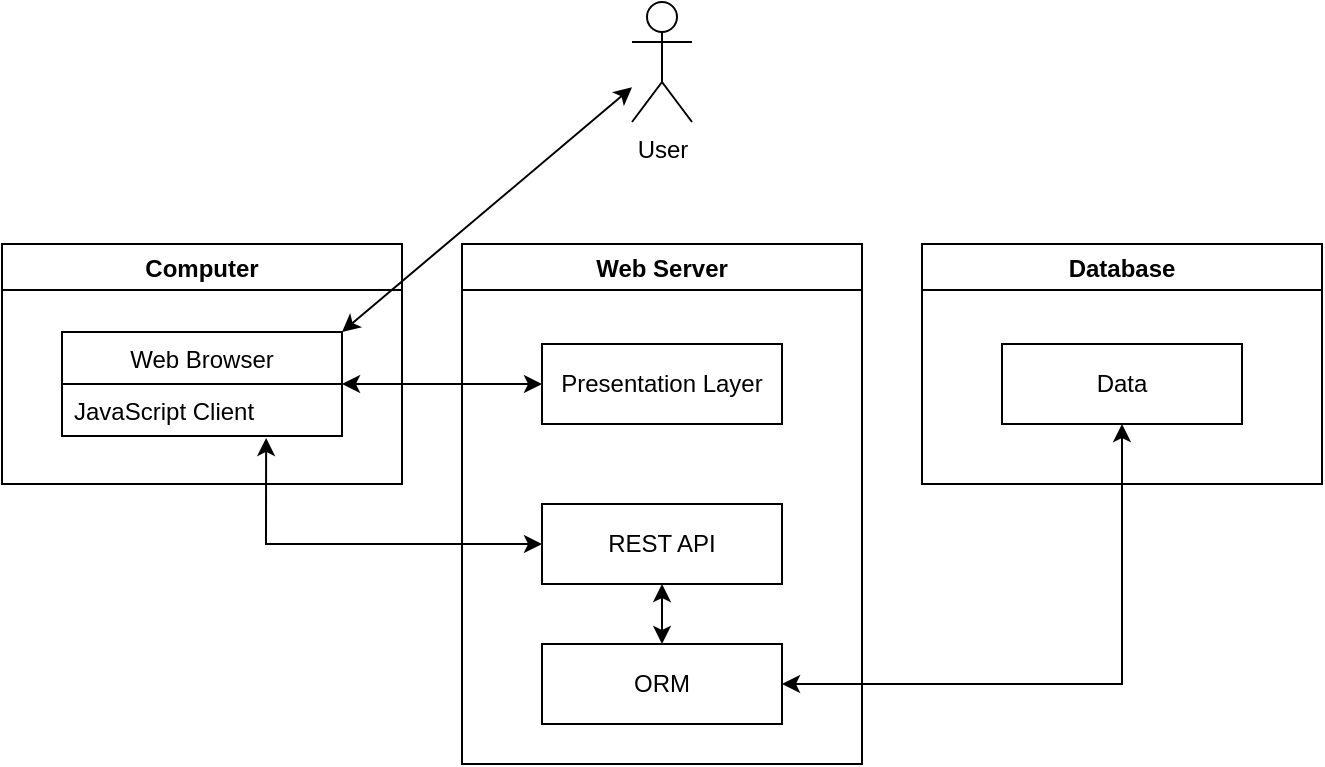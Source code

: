 <mxfile version="15.0.3" type="device"><diagram id="czTveMGGBh_xyGGCEepL" name="Page-1"><mxGraphModel dx="1483" dy="787" grid="1" gridSize="10" guides="1" tooltips="1" connect="1" arrows="1" fold="1" page="1" pageScale="1" pageWidth="850" pageHeight="1100" math="0" shadow="0"><root><mxCell id="0"/><mxCell id="1" parent="0"/><mxCell id="SRJrmBkxoQNIclSBtQJl-1" value="User" style="shape=umlActor;verticalLabelPosition=bottom;verticalAlign=top;html=1;outlineConnect=0;" parent="1" vertex="1"><mxGeometry x="425" y="99" width="30" height="60" as="geometry"/></mxCell><mxCell id="SRJrmBkxoQNIclSBtQJl-2" value="Computer" style="swimlane;" parent="1" vertex="1"><mxGeometry x="110" y="220" width="200" height="120" as="geometry"/></mxCell><mxCell id="SRJrmBkxoQNIclSBtQJl-5" value="Web Browser" style="swimlane;fontStyle=0;childLayout=stackLayout;horizontal=1;startSize=26;horizontalStack=0;resizeParent=1;resizeParentMax=0;resizeLast=0;collapsible=1;marginBottom=0;" parent="SRJrmBkxoQNIclSBtQJl-2" vertex="1"><mxGeometry x="30" y="44" width="140" height="52" as="geometry"/></mxCell><mxCell id="l0OdvoP1ktCrHsql6ZBj-3" value="JavaScript Client" style="text;strokeColor=none;fillColor=none;align=left;verticalAlign=top;spacingLeft=4;spacingRight=4;overflow=hidden;rotatable=0;points=[[0,0.5],[1,0.5]];portConstraint=eastwest;" parent="SRJrmBkxoQNIclSBtQJl-5" vertex="1"><mxGeometry y="26" width="140" height="26" as="geometry"/></mxCell><mxCell id="SRJrmBkxoQNIclSBtQJl-9" style="rounded=0;orthogonalLoop=1;jettySize=auto;html=1;startArrow=classic;startFill=1;exitX=1;exitY=0;exitDx=0;exitDy=0;" parent="1" source="SRJrmBkxoQNIclSBtQJl-5" target="SRJrmBkxoQNIclSBtQJl-1" edge="1"><mxGeometry relative="1" as="geometry"><mxPoint x="280" y="230" as="sourcePoint"/></mxGeometry></mxCell><mxCell id="9EjStA-koEpZucOAnC25-1" value="Web Server" style="swimlane;" parent="1" vertex="1"><mxGeometry x="340" y="220" width="200" height="260" as="geometry"/></mxCell><mxCell id="9EjStA-koEpZucOAnC25-4" style="edgeStyle=orthogonalEdgeStyle;rounded=0;orthogonalLoop=1;jettySize=auto;html=1;startArrow=classic;startFill=1;" parent="9EjStA-koEpZucOAnC25-1" source="9EjStA-koEpZucOAnC25-2" target="9EjStA-koEpZucOAnC25-3" edge="1"><mxGeometry relative="1" as="geometry"/></mxCell><mxCell id="9EjStA-koEpZucOAnC25-2" value="REST API" style="rounded=0;whiteSpace=wrap;html=1;" parent="9EjStA-koEpZucOAnC25-1" vertex="1"><mxGeometry x="40" y="130" width="120" height="40" as="geometry"/></mxCell><mxCell id="9EjStA-koEpZucOAnC25-3" value="ORM" style="rounded=0;whiteSpace=wrap;html=1;" parent="9EjStA-koEpZucOAnC25-1" vertex="1"><mxGeometry x="40" y="200" width="120" height="40" as="geometry"/></mxCell><mxCell id="l0OdvoP1ktCrHsql6ZBj-2" value="Presentation Layer" style="rounded=0;whiteSpace=wrap;html=1;" parent="9EjStA-koEpZucOAnC25-1" vertex="1"><mxGeometry x="40" y="50" width="120" height="40" as="geometry"/></mxCell><mxCell id="9EjStA-koEpZucOAnC25-6" value="Database" style="swimlane;" parent="1" vertex="1"><mxGeometry x="570" y="220" width="200" height="120" as="geometry"/></mxCell><mxCell id="9EjStA-koEpZucOAnC25-8" value="Data" style="rounded=0;whiteSpace=wrap;html=1;" parent="9EjStA-koEpZucOAnC25-6" vertex="1"><mxGeometry x="40" y="50" width="120" height="40" as="geometry"/></mxCell><mxCell id="9EjStA-koEpZucOAnC25-10" style="rounded=0;orthogonalLoop=1;jettySize=auto;html=1;startArrow=classic;startFill=1;exitX=0.729;exitY=1.038;exitDx=0;exitDy=0;entryX=0;entryY=0.5;entryDx=0;entryDy=0;exitPerimeter=0;" parent="1" source="l0OdvoP1ktCrHsql6ZBj-3" target="9EjStA-koEpZucOAnC25-2" edge="1"><mxGeometry relative="1" as="geometry"><Array as="points"><mxPoint x="242" y="370"/></Array></mxGeometry></mxCell><mxCell id="l0OdvoP1ktCrHsql6ZBj-4" style="rounded=0;orthogonalLoop=1;jettySize=auto;html=1;startArrow=classic;startFill=1;entryX=0;entryY=0.5;entryDx=0;entryDy=0;" parent="1" target="l0OdvoP1ktCrHsql6ZBj-2" edge="1"><mxGeometry relative="1" as="geometry"><mxPoint x="280" y="290" as="sourcePoint"/><mxPoint x="360" y="300" as="targetPoint"/><Array as="points"><mxPoint x="320" y="290"/></Array></mxGeometry></mxCell><mxCell id="ecK6a6taY0nLMkuCkeA_-2" style="rounded=0;orthogonalLoop=1;jettySize=auto;html=1;startArrow=classic;startFill=1;exitX=1;exitY=0.5;exitDx=0;exitDy=0;entryX=0.5;entryY=1;entryDx=0;entryDy=0;" edge="1" parent="1" source="9EjStA-koEpZucOAnC25-3" target="9EjStA-koEpZucOAnC25-8"><mxGeometry relative="1" as="geometry"><mxPoint x="601.06" y="389.998" as="sourcePoint"/><mxPoint x="739" y="443.01" as="targetPoint"/><Array as="points"><mxPoint x="670" y="440"/></Array></mxGeometry></mxCell></root></mxGraphModel></diagram></mxfile>
